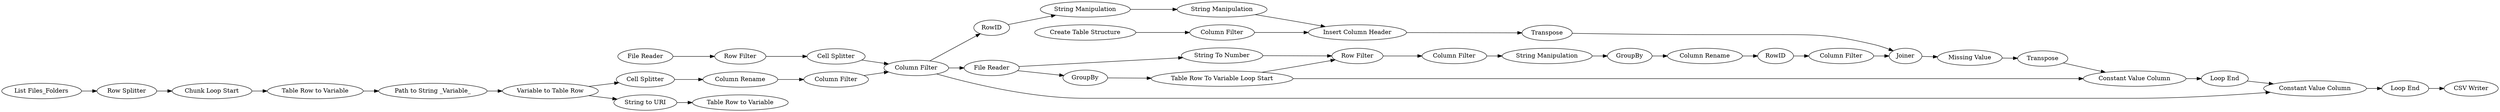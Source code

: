 digraph {
	2 [label="File Reader"]
	3 [label="Row Filter"]
	4 [label="Cell Splitter"]
	7 [label="List Files_Folders"]
	8 [label="Row Splitter"]
	9 [label="File Reader"]
	11 [label="Table Row to Variable"]
	12 [label="Path to String _Variable_"]
	13 [label="String to URI"]
	14 [label="Variable to Table Row"]
	15 [label="Table Row to Variable"]
	17 [label="Cell Splitter"]
	18 [label="Column Rename"]
	19 [label="Column Filter"]
	20 [label="Table Row to Variable"]
	20 [label="Column Filter"]
	24 [label="Create Table Structure"]
	25 [label="Insert Column Header"]
	26 [label=RowID]
	27 [label="String Manipulation"]
	28 [label="String Manipulation"]
	29 [label="Column Filter"]
	30 [label=GroupBy]
	31 [label="Row Filter"]
	33 [label="Table Row To Variable Loop Start"]
	34 [label="Column Filter"]
	35 [label=Transpose]
	36 [label=Transpose]
	37 [label=Joiner]
	38 [label="String Manipulation"]
	39 [label=RowID]
	40 [label=GroupBy]
	41 [label="Column Rename"]
	42 [label="Column Filter"]
	43 [label="Loop End"]
	45 [label="Missing Value"]
	47 [label="Constant Value Column"]
	48 [label="Constant Value Column"]
	49 [label="Chunk Loop Start"]
	50 [label="Loop End"]
	51 [label="String To Number"]
	52 [label="CSV Writer"]
	11 -> 12
	12 -> 14
	13 -> 15
	14 -> 13
	14 -> 17
	17 -> 18
	18 -> 19
	19 -> 20
	2 -> 3
	3 -> 4
	4 -> 20
	7 -> 8
	8 -> 49
	9 -> 30
	9 -> 51
	20 -> 9
	20 -> 47
	20 -> 26
	24 -> 29
	25 -> 36
	26 -> 27
	27 -> 28
	28 -> 25
	29 -> 25
	30 -> 33
	31 -> 34
	33 -> 31
	33 -> 48
	34 -> 38
	35 -> 48
	36 -> 37
	37 -> 45
	38 -> 40
	39 -> 42
	40 -> 41
	41 -> 39
	42 -> 37
	43 -> 47
	45 -> 35
	47 -> 50
	48 -> 43
	49 -> 11
	50 -> 52
	51 -> 31
	rankdir=LR
}
